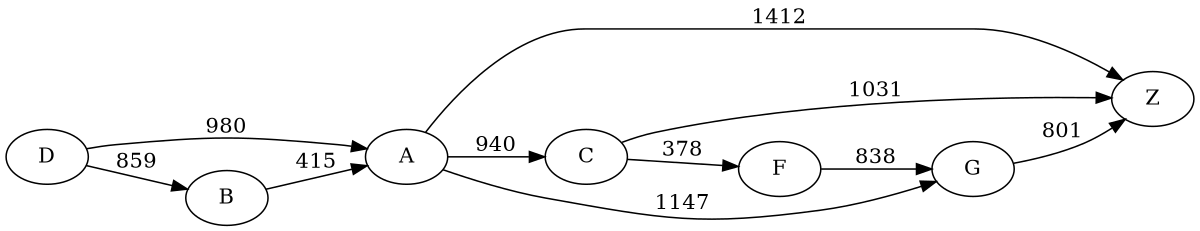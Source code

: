 digraph G {
	rankdir=LR size="8,5"
	D
	A
	D -> A [label=980]
	D
	B
	D -> B [label=859]
	A
	C
	A -> C [label=940]
	A
	Z
	A -> Z [label=1412]
	A
	G
	A -> G [label=1147]
	C
	Z
	C -> Z [label=1031]
	C
	F
	C -> F [label=378]
	G
	Z
	G -> Z [label=801]
	B
	A
	B -> A [label=415]
	F
	G
	F -> G [label=838]
}
